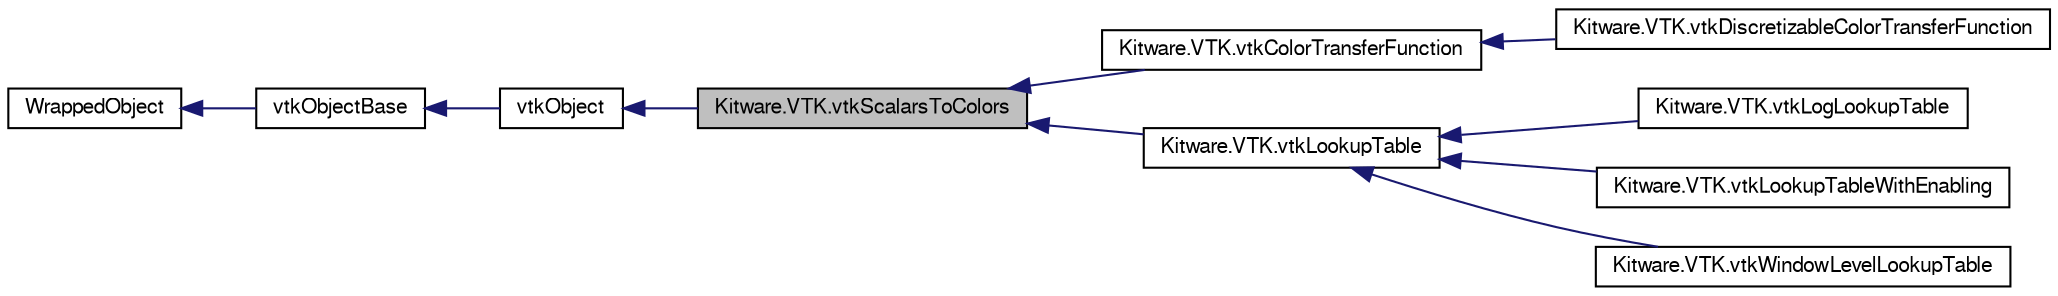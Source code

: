 digraph G
{
  bgcolor="transparent";
  edge [fontname="FreeSans",fontsize="10",labelfontname="FreeSans",labelfontsize="10"];
  node [fontname="FreeSans",fontsize="10",shape=record];
  rankdir="LR";
  Node1 [label="Kitware.VTK.vtkScalarsToColors",height=0.2,width=0.4,color="black", fillcolor="grey75", style="filled" fontcolor="black"];
  Node2 -> Node1 [dir="back",color="midnightblue",fontsize="10",style="solid",fontname="FreeSans"];
  Node2 [label="vtkObject",height=0.2,width=0.4,color="black",URL="$class_kitware_1_1_v_t_k_1_1vtk_object.html",tooltip="vtkObject - abstract base class for most VTK objects"];
  Node3 -> Node2 [dir="back",color="midnightblue",fontsize="10",style="solid",fontname="FreeSans"];
  Node3 [label="vtkObjectBase",height=0.2,width=0.4,color="black",URL="$class_kitware_1_1_v_t_k_1_1vtk_object_base.html",tooltip="vtkObjectBase - abstract base class for most VTK objects"];
  Node4 -> Node3 [dir="back",color="midnightblue",fontsize="10",style="solid",fontname="FreeSans"];
  Node4 [label="WrappedObject",height=0.2,width=0.4,color="black",URL="$class_kitware_1_1_v_t_k_1_1_wrapped_object.html",tooltip="Base class for all the mummy wrapped classes in Kitware.VTK."];
  Node1 -> Node5 [dir="back",color="midnightblue",fontsize="10",style="solid",fontname="FreeSans"];
  Node5 [label="Kitware.VTK.vtkColorTransferFunction",height=0.2,width=0.4,color="black",URL="$class_kitware_1_1_v_t_k_1_1vtk_color_transfer_function.html",tooltip="vtkColorTransferFunction - Defines a transfer function for mapping a property to an RGB color value..."];
  Node5 -> Node6 [dir="back",color="midnightblue",fontsize="10",style="solid",fontname="FreeSans"];
  Node6 [label="Kitware.VTK.vtkDiscretizableColorTransferFunction",height=0.2,width=0.4,color="black",URL="$class_kitware_1_1_v_t_k_1_1vtk_discretizable_color_transfer_function.html",tooltip="vtkDiscretizableColorTransferFunction - a combination of vtkColorTransferFunction and vtkLookupTable..."];
  Node1 -> Node7 [dir="back",color="midnightblue",fontsize="10",style="solid",fontname="FreeSans"];
  Node7 [label="Kitware.VTK.vtkLookupTable",height=0.2,width=0.4,color="black",URL="$class_kitware_1_1_v_t_k_1_1vtk_lookup_table.html",tooltip="vtkLookupTable - map scalar values into colors via a lookup table"];
  Node7 -> Node8 [dir="back",color="midnightblue",fontsize="10",style="solid",fontname="FreeSans"];
  Node8 [label="Kitware.VTK.vtkLogLookupTable",height=0.2,width=0.4,color="black",URL="$class_kitware_1_1_v_t_k_1_1vtk_log_lookup_table.html",tooltip="vtkLogLookupTable - map scalars into colors using log (base 10) scale"];
  Node7 -> Node9 [dir="back",color="midnightblue",fontsize="10",style="solid",fontname="FreeSans"];
  Node9 [label="Kitware.VTK.vtkLookupTableWithEnabling",height=0.2,width=0.4,color="black",URL="$class_kitware_1_1_v_t_k_1_1vtk_lookup_table_with_enabling.html",tooltip="vtkLookupTableWithEnabling - A lookup table that allows for an optional array to be provided that spe..."];
  Node7 -> Node10 [dir="back",color="midnightblue",fontsize="10",style="solid",fontname="FreeSans"];
  Node10 [label="Kitware.VTK.vtkWindowLevelLookupTable",height=0.2,width=0.4,color="black",URL="$class_kitware_1_1_v_t_k_1_1vtk_window_level_lookup_table.html",tooltip="vtkWindowLevelLookupTable - map scalar values into colors or colors to scalars; generate color table..."];
}
